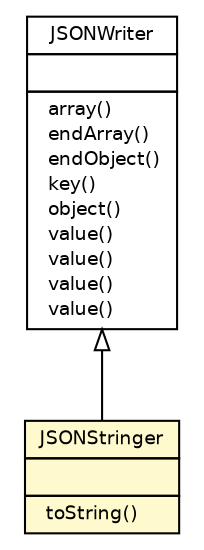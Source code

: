 #!/usr/local/bin/dot
#
# Class diagram 
# Generated by UMLGraph version 5.2 (http://www.umlgraph.org/)
#

digraph G {
	edge [fontname="Helvetica",fontsize=10,labelfontname="Helvetica",labelfontsize=10];
	node [fontname="Helvetica",fontsize=10,shape=plaintext];
	nodesep=0.25;
	ranksep=0.5;
	// org.json.heyzap.JSONWriter
	c8518 [label=<<table title="org.json.heyzap.JSONWriter" border="0" cellborder="1" cellspacing="0" cellpadding="2" port="p" href="./JSONWriter.html">
		<tr><td><table border="0" cellspacing="0" cellpadding="1">
<tr><td align="center" balign="center"> JSONWriter </td></tr>
		</table></td></tr>
		<tr><td><table border="0" cellspacing="0" cellpadding="1">
<tr><td align="left" balign="left">  </td></tr>
		</table></td></tr>
		<tr><td><table border="0" cellspacing="0" cellpadding="1">
<tr><td align="left" balign="left">  array() </td></tr>
<tr><td align="left" balign="left">  endArray() </td></tr>
<tr><td align="left" balign="left">  endObject() </td></tr>
<tr><td align="left" balign="left">  key() </td></tr>
<tr><td align="left" balign="left">  object() </td></tr>
<tr><td align="left" balign="left">  value() </td></tr>
<tr><td align="left" balign="left">  value() </td></tr>
<tr><td align="left" balign="left">  value() </td></tr>
<tr><td align="left" balign="left">  value() </td></tr>
		</table></td></tr>
		</table>>, fontname="Helvetica", fontcolor="black", fontsize=9.0];
	// org.json.heyzap.JSONStringer
	c8520 [label=<<table title="org.json.heyzap.JSONStringer" border="0" cellborder="1" cellspacing="0" cellpadding="2" port="p" bgcolor="lemonChiffon" href="./JSONStringer.html">
		<tr><td><table border="0" cellspacing="0" cellpadding="1">
<tr><td align="center" balign="center"> JSONStringer </td></tr>
		</table></td></tr>
		<tr><td><table border="0" cellspacing="0" cellpadding="1">
<tr><td align="left" balign="left">  </td></tr>
		</table></td></tr>
		<tr><td><table border="0" cellspacing="0" cellpadding="1">
<tr><td align="left" balign="left">  toString() </td></tr>
		</table></td></tr>
		</table>>, fontname="Helvetica", fontcolor="black", fontsize=9.0];
	//org.json.heyzap.JSONStringer extends org.json.heyzap.JSONWriter
	c8518:p -> c8520:p [dir=back,arrowtail=empty];
}

